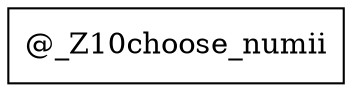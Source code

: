 digraph CallGraph {
    // Node for the function
    node [shape=box];
    choose_num [label="@_Z10choose_numii"];

    // No edges since there are no function calls
}
